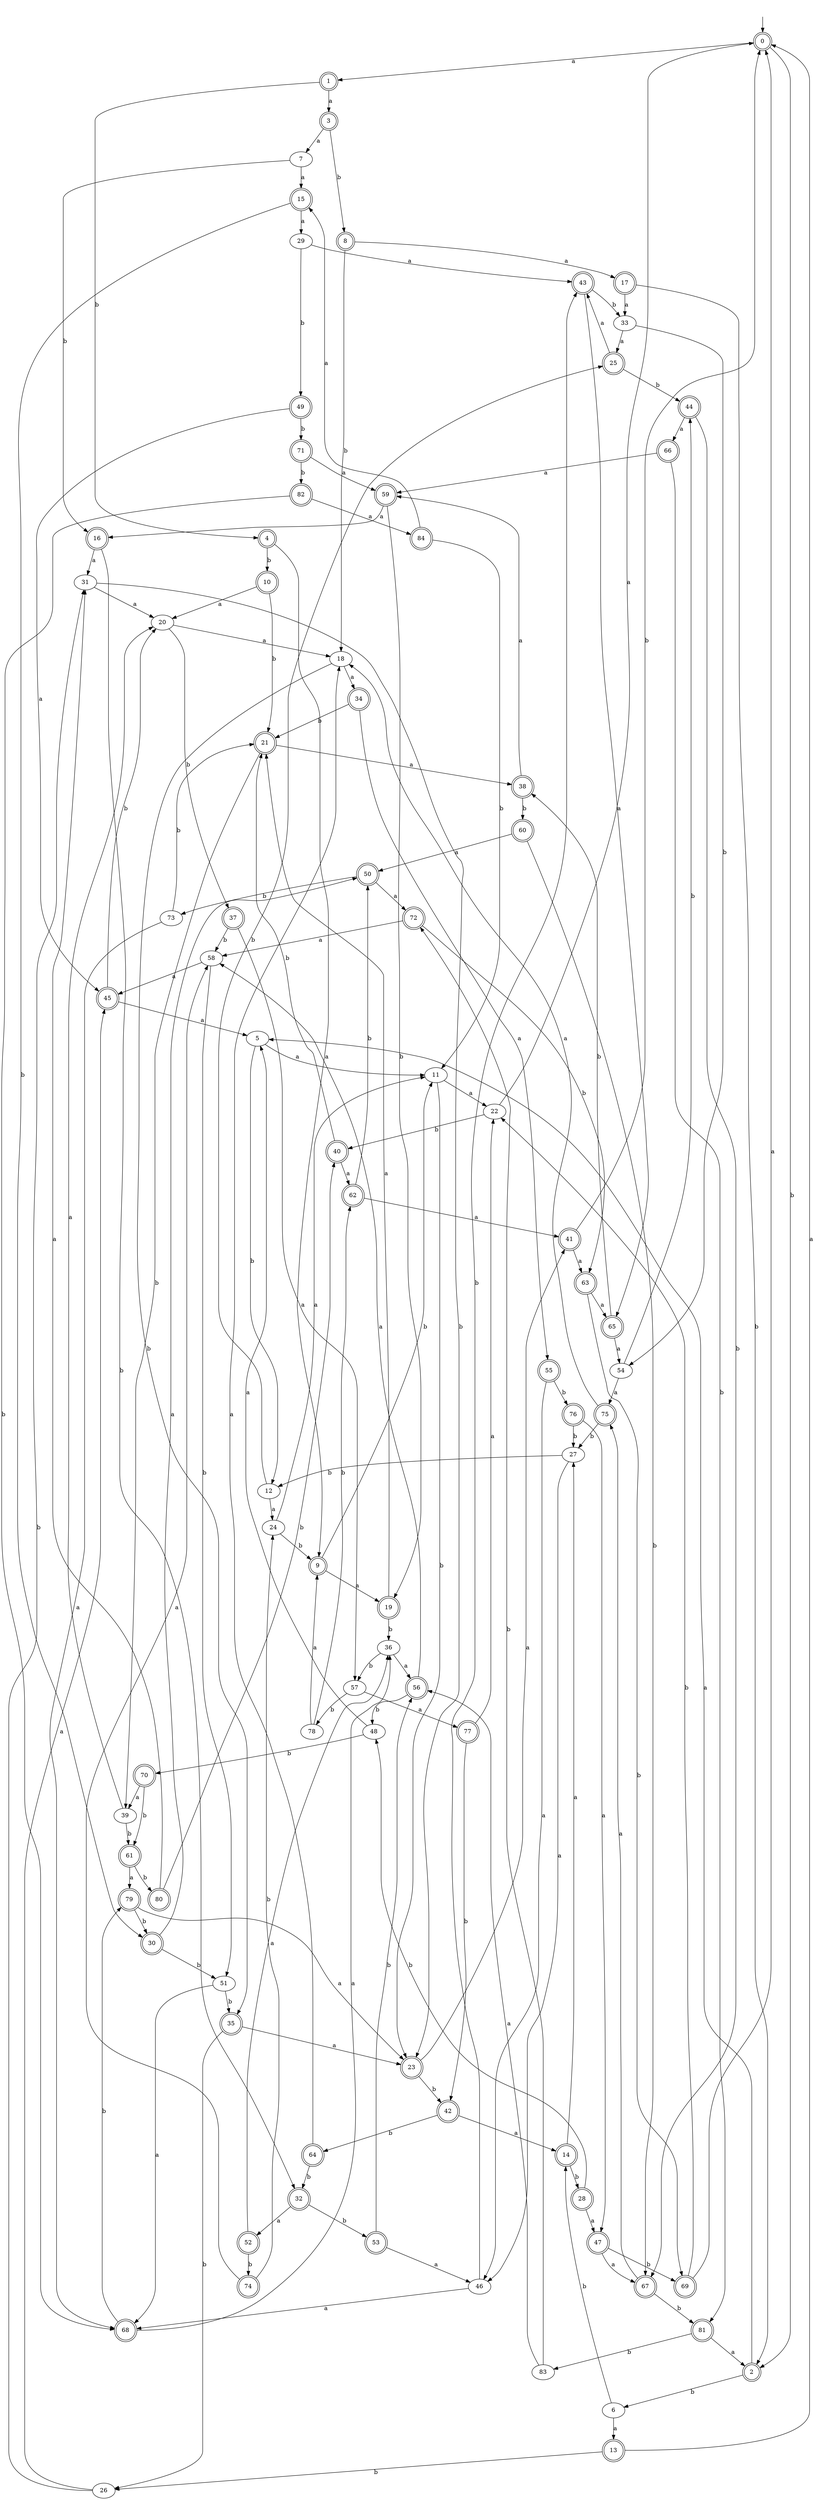 digraph RandomDFA {
  __start0 [label="", shape=none];
  __start0 -> 0 [label=""];
  0 [shape=circle] [shape=doublecircle]
  0 -> 1 [label="a"]
  0 -> 2 [label="b"]
  1 [shape=doublecircle]
  1 -> 3 [label="a"]
  1 -> 4 [label="b"]
  2 [shape=doublecircle]
  2 -> 5 [label="a"]
  2 -> 6 [label="b"]
  3 [shape=doublecircle]
  3 -> 7 [label="a"]
  3 -> 8 [label="b"]
  4 [shape=doublecircle]
  4 -> 9 [label="a"]
  4 -> 10 [label="b"]
  5
  5 -> 11 [label="a"]
  5 -> 12 [label="b"]
  6
  6 -> 13 [label="a"]
  6 -> 14 [label="b"]
  7
  7 -> 15 [label="a"]
  7 -> 16 [label="b"]
  8 [shape=doublecircle]
  8 -> 17 [label="a"]
  8 -> 18 [label="b"]
  9 [shape=doublecircle]
  9 -> 19 [label="a"]
  9 -> 11 [label="b"]
  10 [shape=doublecircle]
  10 -> 20 [label="a"]
  10 -> 21 [label="b"]
  11
  11 -> 22 [label="a"]
  11 -> 23 [label="b"]
  12
  12 -> 24 [label="a"]
  12 -> 25 [label="b"]
  13 [shape=doublecircle]
  13 -> 0 [label="a"]
  13 -> 26 [label="b"]
  14 [shape=doublecircle]
  14 -> 27 [label="a"]
  14 -> 28 [label="b"]
  15 [shape=doublecircle]
  15 -> 29 [label="a"]
  15 -> 30 [label="b"]
  16 [shape=doublecircle]
  16 -> 31 [label="a"]
  16 -> 32 [label="b"]
  17 [shape=doublecircle]
  17 -> 33 [label="a"]
  17 -> 2 [label="b"]
  18
  18 -> 34 [label="a"]
  18 -> 35 [label="b"]
  19 [shape=doublecircle]
  19 -> 21 [label="a"]
  19 -> 36 [label="b"]
  20
  20 -> 18 [label="a"]
  20 -> 37 [label="b"]
  21 [shape=doublecircle]
  21 -> 38 [label="a"]
  21 -> 39 [label="b"]
  22
  22 -> 0 [label="a"]
  22 -> 40 [label="b"]
  23 [shape=doublecircle]
  23 -> 41 [label="a"]
  23 -> 42 [label="b"]
  24
  24 -> 11 [label="a"]
  24 -> 9 [label="b"]
  25 [shape=doublecircle]
  25 -> 43 [label="a"]
  25 -> 44 [label="b"]
  26
  26 -> 45 [label="a"]
  26 -> 31 [label="b"]
  27
  27 -> 46 [label="a"]
  27 -> 12 [label="b"]
  28 [shape=doublecircle]
  28 -> 47 [label="a"]
  28 -> 48 [label="b"]
  29
  29 -> 43 [label="a"]
  29 -> 49 [label="b"]
  30 [shape=doublecircle]
  30 -> 50 [label="a"]
  30 -> 51 [label="b"]
  31
  31 -> 20 [label="a"]
  31 -> 23 [label="b"]
  32 [shape=doublecircle]
  32 -> 52 [label="a"]
  32 -> 53 [label="b"]
  33
  33 -> 25 [label="a"]
  33 -> 54 [label="b"]
  34 [shape=doublecircle]
  34 -> 55 [label="a"]
  34 -> 21 [label="b"]
  35 [shape=doublecircle]
  35 -> 23 [label="a"]
  35 -> 26 [label="b"]
  36
  36 -> 56 [label="a"]
  36 -> 57 [label="b"]
  37 [shape=doublecircle]
  37 -> 57 [label="a"]
  37 -> 58 [label="b"]
  38 [shape=doublecircle]
  38 -> 59 [label="a"]
  38 -> 60 [label="b"]
  39
  39 -> 20 [label="a"]
  39 -> 61 [label="b"]
  40 [shape=doublecircle]
  40 -> 62 [label="a"]
  40 -> 21 [label="b"]
  41 [shape=doublecircle]
  41 -> 63 [label="a"]
  41 -> 0 [label="b"]
  42 [shape=doublecircle]
  42 -> 14 [label="a"]
  42 -> 64 [label="b"]
  43 [shape=doublecircle]
  43 -> 65 [label="a"]
  43 -> 33 [label="b"]
  44 [shape=doublecircle]
  44 -> 66 [label="a"]
  44 -> 67 [label="b"]
  45 [shape=doublecircle]
  45 -> 5 [label="a"]
  45 -> 20 [label="b"]
  46
  46 -> 68 [label="a"]
  46 -> 43 [label="b"]
  47 [shape=doublecircle]
  47 -> 67 [label="a"]
  47 -> 69 [label="b"]
  48
  48 -> 5 [label="a"]
  48 -> 70 [label="b"]
  49 [shape=doublecircle]
  49 -> 45 [label="a"]
  49 -> 71 [label="b"]
  50 [shape=doublecircle]
  50 -> 72 [label="a"]
  50 -> 73 [label="b"]
  51
  51 -> 68 [label="a"]
  51 -> 35 [label="b"]
  52 [shape=doublecircle]
  52 -> 36 [label="a"]
  52 -> 74 [label="b"]
  53 [shape=doublecircle]
  53 -> 46 [label="a"]
  53 -> 56 [label="b"]
  54
  54 -> 75 [label="a"]
  54 -> 44 [label="b"]
  55 [shape=doublecircle]
  55 -> 46 [label="a"]
  55 -> 76 [label="b"]
  56 [shape=doublecircle]
  56 -> 58 [label="a"]
  56 -> 48 [label="b"]
  57
  57 -> 77 [label="a"]
  57 -> 78 [label="b"]
  58
  58 -> 45 [label="a"]
  58 -> 51 [label="b"]
  59 [shape=doublecircle]
  59 -> 16 [label="a"]
  59 -> 19 [label="b"]
  60 [shape=doublecircle]
  60 -> 50 [label="a"]
  60 -> 67 [label="b"]
  61 [shape=doublecircle]
  61 -> 79 [label="a"]
  61 -> 80 [label="b"]
  62 [shape=doublecircle]
  62 -> 41 [label="a"]
  62 -> 50 [label="b"]
  63 [shape=doublecircle]
  63 -> 65 [label="a"]
  63 -> 69 [label="b"]
  64 [shape=doublecircle]
  64 -> 18 [label="a"]
  64 -> 32 [label="b"]
  65 [shape=doublecircle]
  65 -> 54 [label="a"]
  65 -> 38 [label="b"]
  66 [shape=doublecircle]
  66 -> 59 [label="a"]
  66 -> 81 [label="b"]
  67 [shape=doublecircle]
  67 -> 75 [label="a"]
  67 -> 81 [label="b"]
  68 [shape=doublecircle]
  68 -> 36 [label="a"]
  68 -> 79 [label="b"]
  69 [shape=doublecircle]
  69 -> 0 [label="a"]
  69 -> 22 [label="b"]
  70 [shape=doublecircle]
  70 -> 39 [label="a"]
  70 -> 61 [label="b"]
  71 [shape=doublecircle]
  71 -> 59 [label="a"]
  71 -> 82 [label="b"]
  72 [shape=doublecircle]
  72 -> 58 [label="a"]
  72 -> 63 [label="b"]
  73
  73 -> 68 [label="a"]
  73 -> 21 [label="b"]
  74 [shape=doublecircle]
  74 -> 58 [label="a"]
  74 -> 24 [label="b"]
  75 [shape=doublecircle]
  75 -> 18 [label="a"]
  75 -> 27 [label="b"]
  76 [shape=doublecircle]
  76 -> 47 [label="a"]
  76 -> 27 [label="b"]
  77 [shape=doublecircle]
  77 -> 22 [label="a"]
  77 -> 42 [label="b"]
  78
  78 -> 9 [label="a"]
  78 -> 62 [label="b"]
  79 [shape=doublecircle]
  79 -> 23 [label="a"]
  79 -> 30 [label="b"]
  80 [shape=doublecircle]
  80 -> 31 [label="a"]
  80 -> 40 [label="b"]
  81 [shape=doublecircle]
  81 -> 2 [label="a"]
  81 -> 83 [label="b"]
  82 [shape=doublecircle]
  82 -> 84 [label="a"]
  82 -> 68 [label="b"]
  83
  83 -> 56 [label="a"]
  83 -> 72 [label="b"]
  84 [shape=doublecircle]
  84 -> 15 [label="a"]
  84 -> 11 [label="b"]
}
